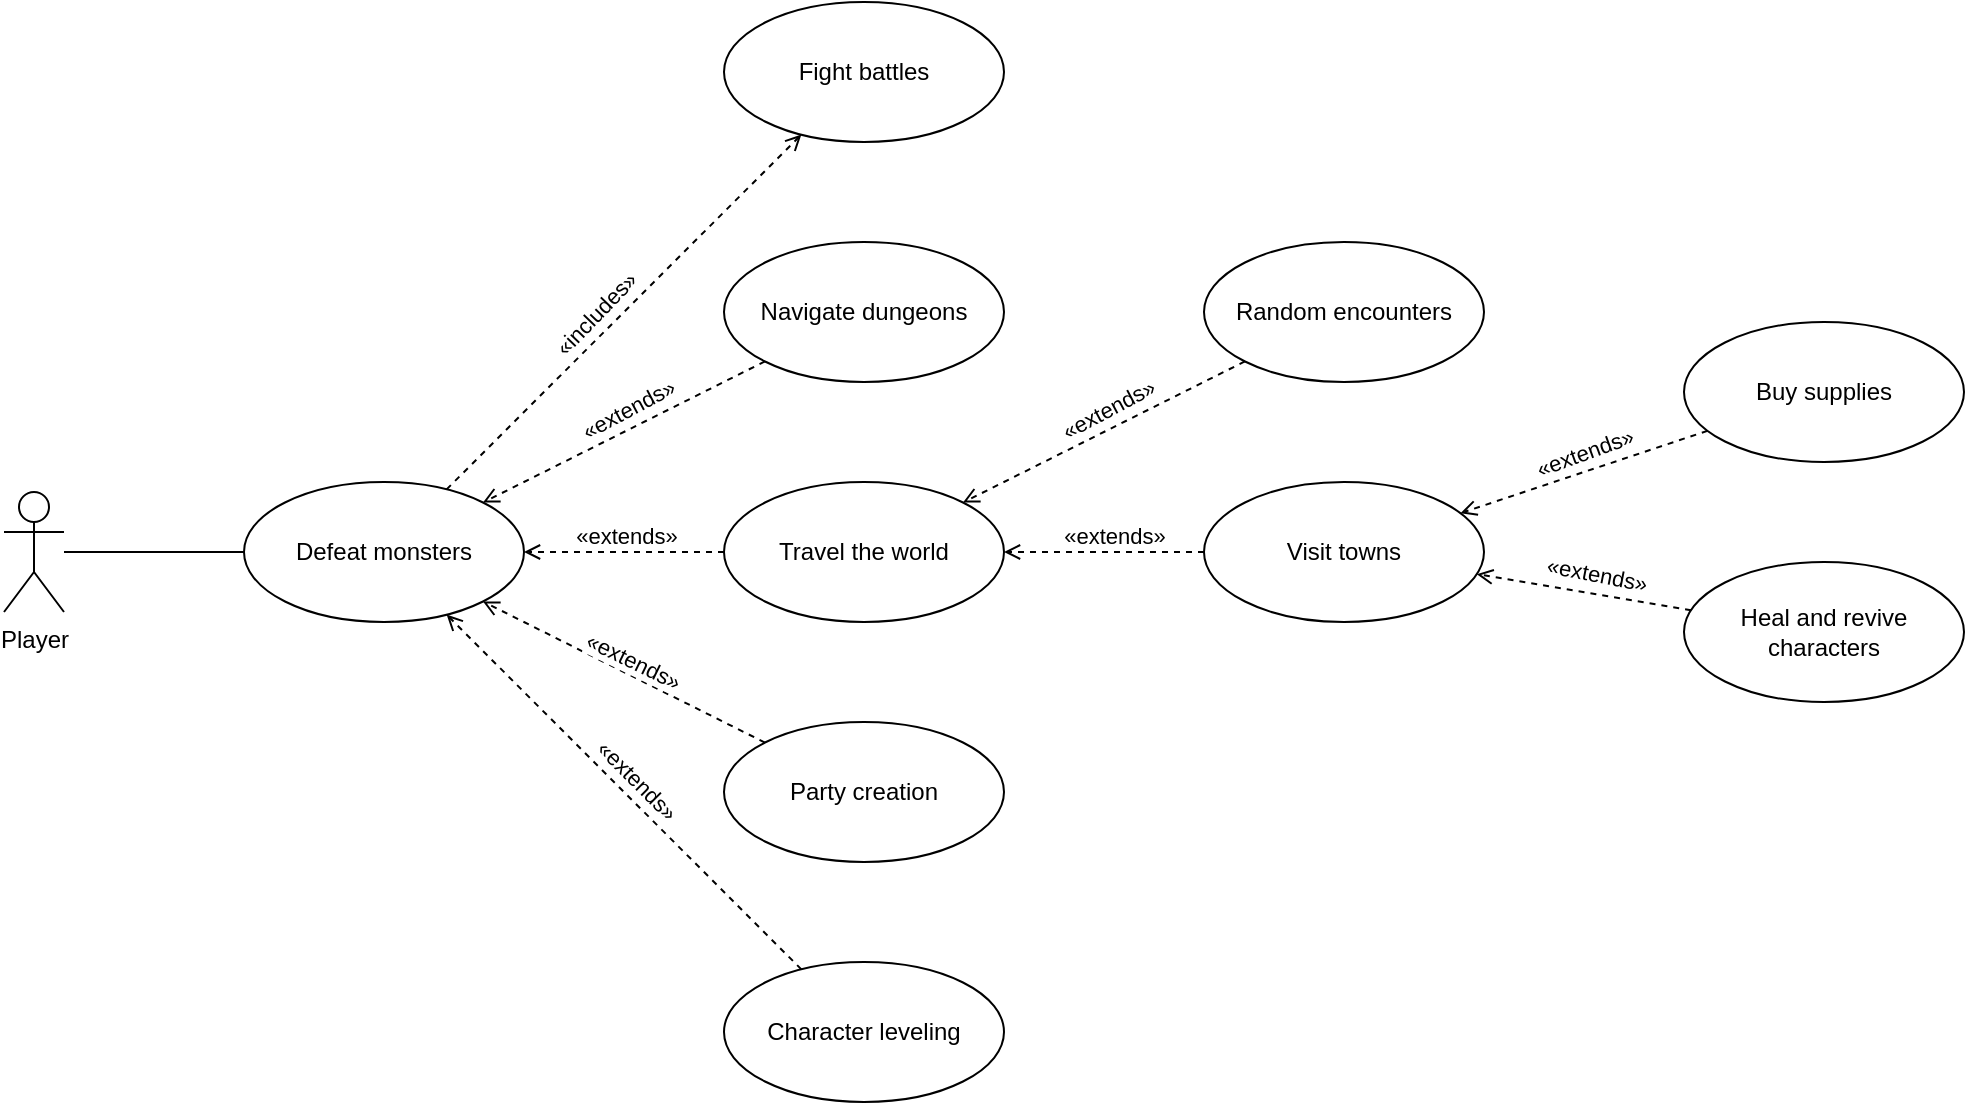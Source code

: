 <mxfile version="20.2.3" type="device"><diagram id="MXPKEioKH3hXbHeYtzv7" name="Page-1"><mxGraphModel dx="1346" dy="672" grid="1" gridSize="10" guides="1" tooltips="1" connect="1" arrows="1" fold="1" page="0" pageScale="1" pageWidth="850" pageHeight="1100" math="0" shadow="0"><root><mxCell id="0"/><mxCell id="1" parent="0"/><mxCell id="GqivCzXmnQsE4d3UVN5_-4" style="edgeStyle=orthogonalEdgeStyle;rounded=0;orthogonalLoop=1;jettySize=auto;html=1;endArrow=none;endFill=0;" parent="1" source="GqivCzXmnQsE4d3UVN5_-1" target="GqivCzXmnQsE4d3UVN5_-3" edge="1"><mxGeometry relative="1" as="geometry"/></mxCell><mxCell id="GqivCzXmnQsE4d3UVN5_-1" value="Player" style="shape=umlActor;verticalLabelPosition=bottom;verticalAlign=top;html=1;outlineConnect=0;" parent="1" vertex="1"><mxGeometry x="-40" y="325" width="30" height="60" as="geometry"/></mxCell><mxCell id="GqivCzXmnQsE4d3UVN5_-6" style="rounded=0;orthogonalLoop=1;jettySize=auto;html=1;endArrow=open;endFill=0;dashed=1;" parent="1" source="GqivCzXmnQsE4d3UVN5_-3" target="GqivCzXmnQsE4d3UVN5_-5" edge="1"><mxGeometry relative="1" as="geometry"/></mxCell><mxCell id="GqivCzXmnQsE4d3UVN5_-7" value="«includes»" style="edgeLabel;html=1;align=center;verticalAlign=bottom;resizable=0;points=[];rotation=-46;labelPosition=center;verticalLabelPosition=middle;" parent="GqivCzXmnQsE4d3UVN5_-6" vertex="1" connectable="0"><mxGeometry x="0.03" y="-2" relative="1" as="geometry"><mxPoint x="-12" y="8" as="offset"/></mxGeometry></mxCell><mxCell id="GqivCzXmnQsE4d3UVN5_-3" value="Defeat monsters" style="ellipse;whiteSpace=wrap;html=1;" parent="1" vertex="1"><mxGeometry x="80" y="320" width="140" height="70" as="geometry"/></mxCell><mxCell id="GqivCzXmnQsE4d3UVN5_-5" value="Fight battles" style="ellipse;whiteSpace=wrap;html=1;" parent="1" vertex="1"><mxGeometry x="320" y="80" width="140" height="70" as="geometry"/></mxCell><mxCell id="GqivCzXmnQsE4d3UVN5_-9" style="edgeStyle=none;rounded=0;orthogonalLoop=1;jettySize=auto;html=1;dashed=1;endArrow=open;endFill=0;" parent="1" source="GqivCzXmnQsE4d3UVN5_-8" target="GqivCzXmnQsE4d3UVN5_-3" edge="1"><mxGeometry relative="1" as="geometry"/></mxCell><mxCell id="GqivCzXmnQsE4d3UVN5_-10" value="«extends»" style="edgeLabel;html=1;align=center;verticalAlign=bottom;resizable=0;points=[];rotation=-28;" parent="GqivCzXmnQsE4d3UVN5_-9" vertex="1" connectable="0"><mxGeometry x="-0.18" y="-2" relative="1" as="geometry"><mxPoint x="-6" y="5" as="offset"/></mxGeometry></mxCell><mxCell id="GqivCzXmnQsE4d3UVN5_-8" value="Navigate dungeons" style="ellipse;whiteSpace=wrap;html=1;" parent="1" vertex="1"><mxGeometry x="320" y="200" width="140" height="70" as="geometry"/></mxCell><mxCell id="GqivCzXmnQsE4d3UVN5_-12" style="edgeStyle=none;rounded=0;orthogonalLoop=1;jettySize=auto;html=1;dashed=1;endArrow=open;endFill=0;" parent="1" source="GqivCzXmnQsE4d3UVN5_-11" target="GqivCzXmnQsE4d3UVN5_-3" edge="1"><mxGeometry relative="1" as="geometry"/></mxCell><mxCell id="GqivCzXmnQsE4d3UVN5_-19" value="«extends»" style="edgeLabel;html=1;align=center;verticalAlign=bottom;resizable=0;points=[];" parent="GqivCzXmnQsE4d3UVN5_-12" vertex="1" connectable="0"><mxGeometry x="0.01" y="-1" relative="1" as="geometry"><mxPoint x="1" y="1" as="offset"/></mxGeometry></mxCell><mxCell id="GqivCzXmnQsE4d3UVN5_-11" value="Travel the world" style="ellipse;whiteSpace=wrap;html=1;" parent="1" vertex="1"><mxGeometry x="320" y="320" width="140" height="70" as="geometry"/></mxCell><mxCell id="GqivCzXmnQsE4d3UVN5_-14" style="edgeStyle=none;rounded=0;orthogonalLoop=1;jettySize=auto;html=1;dashed=1;endArrow=open;endFill=0;" parent="1" source="GqivCzXmnQsE4d3UVN5_-13" target="GqivCzXmnQsE4d3UVN5_-11" edge="1"><mxGeometry relative="1" as="geometry"/></mxCell><mxCell id="GqivCzXmnQsE4d3UVN5_-20" value="«extends»" style="edgeLabel;html=1;align=center;verticalAlign=bottom;resizable=0;points=[];" parent="GqivCzXmnQsE4d3UVN5_-14" vertex="1" connectable="0"><mxGeometry x="-0.07" relative="1" as="geometry"><mxPoint x="1" as="offset"/></mxGeometry></mxCell><mxCell id="GqivCzXmnQsE4d3UVN5_-13" value="Visit towns" style="ellipse;whiteSpace=wrap;html=1;" parent="1" vertex="1"><mxGeometry x="560" y="320" width="140" height="70" as="geometry"/></mxCell><mxCell id="GqivCzXmnQsE4d3UVN5_-17" style="edgeStyle=none;rounded=0;orthogonalLoop=1;jettySize=auto;html=1;dashed=1;endArrow=open;endFill=0;" parent="1" source="GqivCzXmnQsE4d3UVN5_-15" target="GqivCzXmnQsE4d3UVN5_-13" edge="1"><mxGeometry relative="1" as="geometry"/></mxCell><mxCell id="GqivCzXmnQsE4d3UVN5_-21" value="«extends»" style="edgeLabel;html=1;align=center;verticalAlign=bottom;resizable=0;points=[];rotation=-20;" parent="GqivCzXmnQsE4d3UVN5_-17" vertex="1" connectable="0"><mxGeometry x="-0.047" y="-1" relative="1" as="geometry"><mxPoint as="offset"/></mxGeometry></mxCell><mxCell id="GqivCzXmnQsE4d3UVN5_-15" value="Buy supplies" style="ellipse;whiteSpace=wrap;html=1;" parent="1" vertex="1"><mxGeometry x="800" y="240" width="140" height="70" as="geometry"/></mxCell><mxCell id="GqivCzXmnQsE4d3UVN5_-18" style="edgeStyle=none;rounded=0;orthogonalLoop=1;jettySize=auto;html=1;dashed=1;endArrow=open;endFill=0;" parent="1" source="GqivCzXmnQsE4d3UVN5_-16" target="GqivCzXmnQsE4d3UVN5_-13" edge="1"><mxGeometry relative="1" as="geometry"/></mxCell><mxCell id="GqivCzXmnQsE4d3UVN5_-22" value="«extends»" style="edgeLabel;html=1;align=center;verticalAlign=bottom;resizable=0;points=[];rotation=11;" parent="GqivCzXmnQsE4d3UVN5_-18" vertex="1" connectable="0"><mxGeometry x="-0.083" y="-1" relative="1" as="geometry"><mxPoint as="offset"/></mxGeometry></mxCell><mxCell id="GqivCzXmnQsE4d3UVN5_-16" value="Heal and revive characters" style="ellipse;whiteSpace=wrap;html=1;" parent="1" vertex="1"><mxGeometry x="800" y="360" width="140" height="70" as="geometry"/></mxCell><mxCell id="GqivCzXmnQsE4d3UVN5_-24" style="edgeStyle=none;rounded=0;orthogonalLoop=1;jettySize=auto;html=1;dashed=1;endArrow=open;endFill=0;" parent="1" source="GqivCzXmnQsE4d3UVN5_-23" target="GqivCzXmnQsE4d3UVN5_-3" edge="1"><mxGeometry relative="1" as="geometry"/></mxCell><mxCell id="GqivCzXmnQsE4d3UVN5_-25" value="«extends»" style="edgeLabel;html=1;align=center;verticalAlign=bottom;resizable=0;points=[];rotation=26;" parent="GqivCzXmnQsE4d3UVN5_-24" vertex="1" connectable="0"><mxGeometry x="-0.023" y="1" relative="1" as="geometry"><mxPoint as="offset"/></mxGeometry></mxCell><mxCell id="GqivCzXmnQsE4d3UVN5_-23" value="Party creation" style="ellipse;whiteSpace=wrap;html=1;" parent="1" vertex="1"><mxGeometry x="320" y="440" width="140" height="70" as="geometry"/></mxCell><mxCell id="GqivCzXmnQsE4d3UVN5_-27" value="" style="edgeStyle=none;rounded=0;orthogonalLoop=1;jettySize=auto;html=1;dashed=1;endArrow=open;endFill=0;verticalAlign=bottom;" parent="1" source="GqivCzXmnQsE4d3UVN5_-26" target="GqivCzXmnQsE4d3UVN5_-3" edge="1"><mxGeometry x="0.141" y="95" relative="1" as="geometry"><mxPoint as="offset"/></mxGeometry></mxCell><mxCell id="GqivCzXmnQsE4d3UVN5_-28" value="«extends»" style="edgeLabel;html=1;align=center;verticalAlign=bottom;resizable=0;points=[];rotation=45;" parent="GqivCzXmnQsE4d3UVN5_-27" vertex="1" connectable="0"><mxGeometry relative="1" as="geometry"><mxPoint as="offset"/></mxGeometry></mxCell><mxCell id="GqivCzXmnQsE4d3UVN5_-26" value="Character leveling" style="ellipse;whiteSpace=wrap;html=1;" parent="1" vertex="1"><mxGeometry x="320" y="560" width="140" height="70" as="geometry"/></mxCell><mxCell id="hM9PZ897QxEXroXPsiwt-2" value="Random encounters" style="ellipse;whiteSpace=wrap;html=1;" vertex="1" parent="1"><mxGeometry x="560" y="200" width="140" height="70" as="geometry"/></mxCell><mxCell id="hM9PZ897QxEXroXPsiwt-3" style="edgeStyle=none;rounded=0;orthogonalLoop=1;jettySize=auto;html=1;dashed=1;endArrow=open;endFill=0;" edge="1" source="hM9PZ897QxEXroXPsiwt-2" parent="1" target="GqivCzXmnQsE4d3UVN5_-11"><mxGeometry relative="1" as="geometry"><mxPoint x="439.497" y="330.251" as="targetPoint"/></mxGeometry></mxCell><mxCell id="hM9PZ897QxEXroXPsiwt-4" value="«extends»" style="edgeLabel;html=1;align=center;verticalAlign=bottom;resizable=0;points=[];rotation=-28;" vertex="1" connectable="0" parent="hM9PZ897QxEXroXPsiwt-3"><mxGeometry x="-0.18" y="-2" relative="1" as="geometry"><mxPoint x="-6" y="5" as="offset"/></mxGeometry></mxCell></root></mxGraphModel></diagram></mxfile>